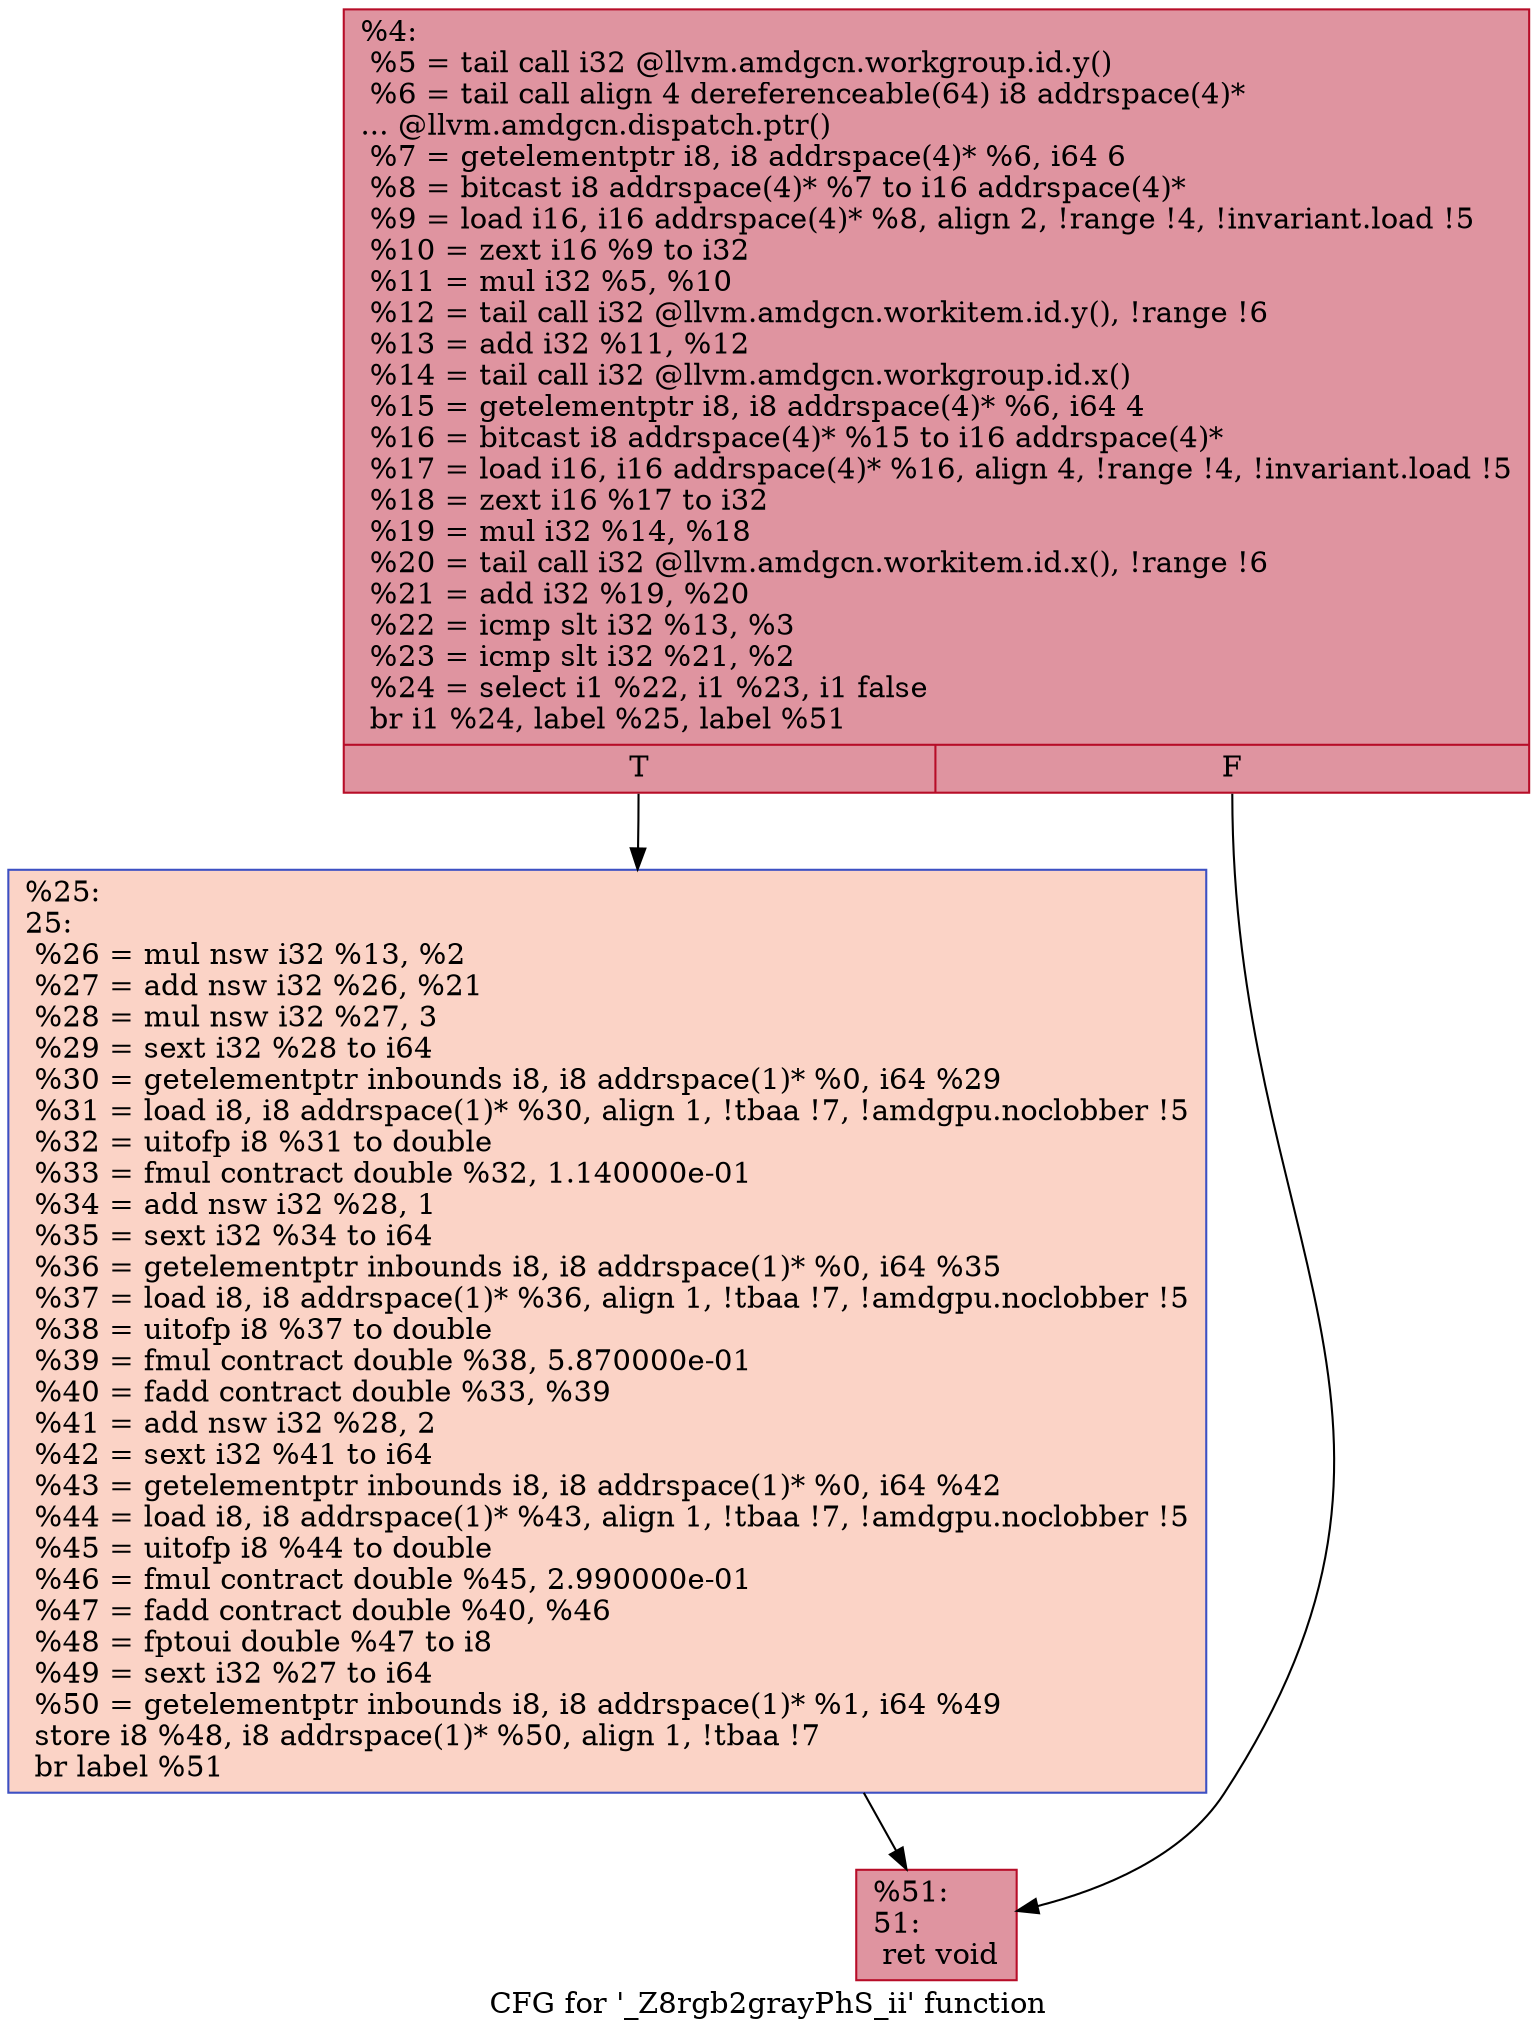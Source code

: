 digraph "CFG for '_Z8rgb2grayPhS_ii' function" {
	label="CFG for '_Z8rgb2grayPhS_ii' function";

	Node0x53b3610 [shape=record,color="#b70d28ff", style=filled, fillcolor="#b70d2870",label="{%4:\l  %5 = tail call i32 @llvm.amdgcn.workgroup.id.y()\l  %6 = tail call align 4 dereferenceable(64) i8 addrspace(4)*\l... @llvm.amdgcn.dispatch.ptr()\l  %7 = getelementptr i8, i8 addrspace(4)* %6, i64 6\l  %8 = bitcast i8 addrspace(4)* %7 to i16 addrspace(4)*\l  %9 = load i16, i16 addrspace(4)* %8, align 2, !range !4, !invariant.load !5\l  %10 = zext i16 %9 to i32\l  %11 = mul i32 %5, %10\l  %12 = tail call i32 @llvm.amdgcn.workitem.id.y(), !range !6\l  %13 = add i32 %11, %12\l  %14 = tail call i32 @llvm.amdgcn.workgroup.id.x()\l  %15 = getelementptr i8, i8 addrspace(4)* %6, i64 4\l  %16 = bitcast i8 addrspace(4)* %15 to i16 addrspace(4)*\l  %17 = load i16, i16 addrspace(4)* %16, align 4, !range !4, !invariant.load !5\l  %18 = zext i16 %17 to i32\l  %19 = mul i32 %14, %18\l  %20 = tail call i32 @llvm.amdgcn.workitem.id.x(), !range !6\l  %21 = add i32 %19, %20\l  %22 = icmp slt i32 %13, %3\l  %23 = icmp slt i32 %21, %2\l  %24 = select i1 %22, i1 %23, i1 false\l  br i1 %24, label %25, label %51\l|{<s0>T|<s1>F}}"];
	Node0x53b3610:s0 -> Node0x53b70b0;
	Node0x53b3610:s1 -> Node0x53b7140;
	Node0x53b70b0 [shape=record,color="#3d50c3ff", style=filled, fillcolor="#f59c7d70",label="{%25:\l25:                                               \l  %26 = mul nsw i32 %13, %2\l  %27 = add nsw i32 %26, %21\l  %28 = mul nsw i32 %27, 3\l  %29 = sext i32 %28 to i64\l  %30 = getelementptr inbounds i8, i8 addrspace(1)* %0, i64 %29\l  %31 = load i8, i8 addrspace(1)* %30, align 1, !tbaa !7, !amdgpu.noclobber !5\l  %32 = uitofp i8 %31 to double\l  %33 = fmul contract double %32, 1.140000e-01\l  %34 = add nsw i32 %28, 1\l  %35 = sext i32 %34 to i64\l  %36 = getelementptr inbounds i8, i8 addrspace(1)* %0, i64 %35\l  %37 = load i8, i8 addrspace(1)* %36, align 1, !tbaa !7, !amdgpu.noclobber !5\l  %38 = uitofp i8 %37 to double\l  %39 = fmul contract double %38, 5.870000e-01\l  %40 = fadd contract double %33, %39\l  %41 = add nsw i32 %28, 2\l  %42 = sext i32 %41 to i64\l  %43 = getelementptr inbounds i8, i8 addrspace(1)* %0, i64 %42\l  %44 = load i8, i8 addrspace(1)* %43, align 1, !tbaa !7, !amdgpu.noclobber !5\l  %45 = uitofp i8 %44 to double\l  %46 = fmul contract double %45, 2.990000e-01\l  %47 = fadd contract double %40, %46\l  %48 = fptoui double %47 to i8\l  %49 = sext i32 %27 to i64\l  %50 = getelementptr inbounds i8, i8 addrspace(1)* %1, i64 %49\l  store i8 %48, i8 addrspace(1)* %50, align 1, !tbaa !7\l  br label %51\l}"];
	Node0x53b70b0 -> Node0x53b7140;
	Node0x53b7140 [shape=record,color="#b70d28ff", style=filled, fillcolor="#b70d2870",label="{%51:\l51:                                               \l  ret void\l}"];
}
